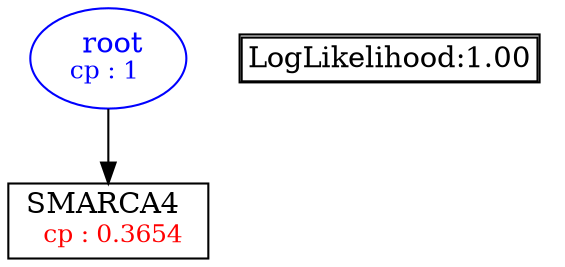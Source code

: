 digraph tree {
    "root" [label=<<font color='Blue'> root</font><br/><font color='Blue' POINT-SIZE='12'>cp : 1 </font>>, shape=oval, color=Blue];
    "S1" [label =<SMARCA4 <br/> <font color='Red' POINT-SIZE='12'> cp : 0.3654 </font>>, shape=box];
    "root" -> "S1";

    node[shape=plaintext]
    fontsize="10"
    struct1 [label=
    <<TABLE BORDER="1" CELLBORDER="1" CELLSPACING="0" >
    <TR><TD ALIGN="LEFT">LogLikelihood:1.00</TD></TR>
    </TABLE>>];

}
